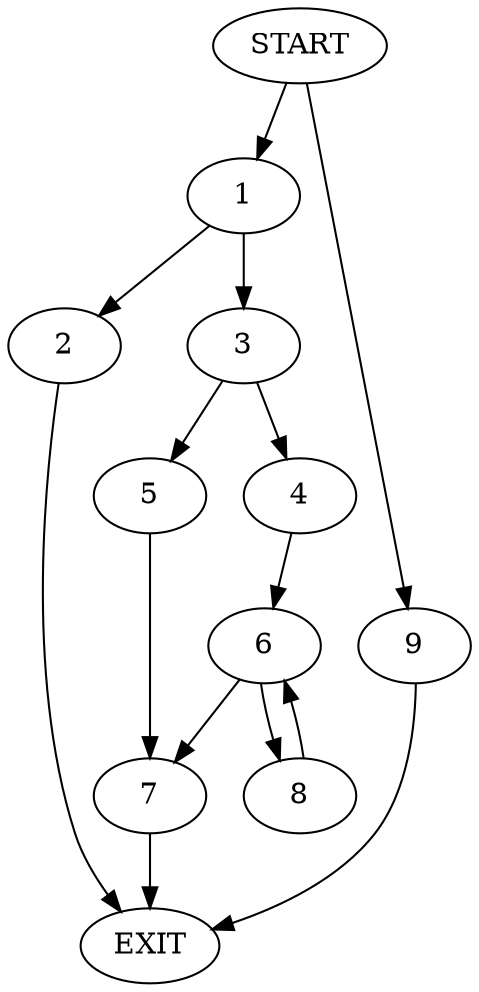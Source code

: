digraph {
0 [label="START"]
10 [label="EXIT"]
0 -> 1
1 -> 2
1 -> 3
3 -> 4
3 -> 5
2 -> 10
4 -> 6
5 -> 7
7 -> 10
6 -> 8
6 -> 7
8 -> 6
0 -> 9
9 -> 10
}
